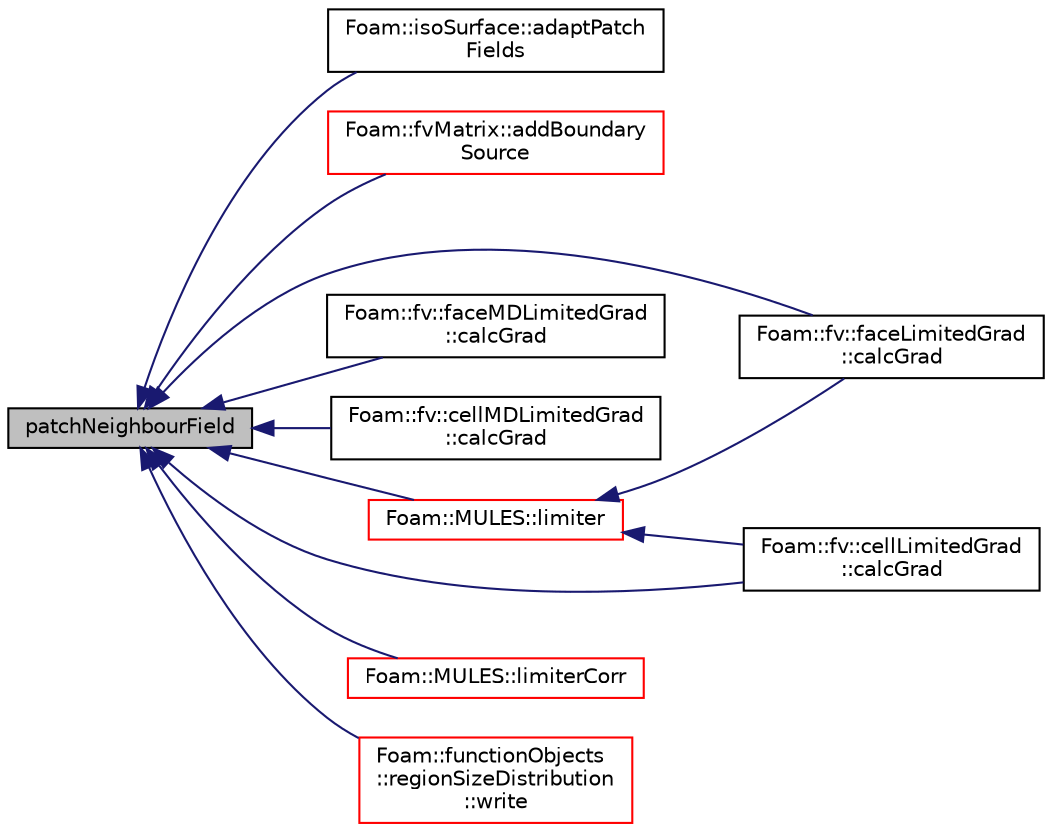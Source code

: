 digraph "patchNeighbourField"
{
  bgcolor="transparent";
  edge [fontname="Helvetica",fontsize="10",labelfontname="Helvetica",labelfontsize="10"];
  node [fontname="Helvetica",fontsize="10",shape=record];
  rankdir="LR";
  Node1 [label="patchNeighbourField",height=0.2,width=0.4,color="black", fillcolor="grey75", style="filled", fontcolor="black"];
  Node1 -> Node2 [dir="back",color="midnightblue",fontsize="10",style="solid",fontname="Helvetica"];
  Node2 [label="Foam::isoSurface::adaptPatch\lFields",height=0.2,width=0.4,color="black",URL="$a01209.html#a1489667dbcf4e85d9403cb3abf9e332f"];
  Node1 -> Node3 [dir="back",color="midnightblue",fontsize="10",style="solid",fontname="Helvetica"];
  Node3 [label="Foam::fvMatrix::addBoundary\lSource",height=0.2,width=0.4,color="red",URL="$a00888.html#a0011948a44dfba18f7aa66cf672fbfec"];
  Node1 -> Node4 [dir="back",color="midnightblue",fontsize="10",style="solid",fontname="Helvetica"];
  Node4 [label="Foam::fv::faceLimitedGrad\l::calcGrad",height=0.2,width=0.4,color="black",URL="$a00736.html#ad8d9cb82461fad7624154d2e66528aa7"];
  Node1 -> Node5 [dir="back",color="midnightblue",fontsize="10",style="solid",fontname="Helvetica"];
  Node5 [label="Foam::fv::faceMDLimitedGrad\l::calcGrad",height=0.2,width=0.4,color="black",URL="$a00738.html#ad8d9cb82461fad7624154d2e66528aa7"];
  Node1 -> Node6 [dir="back",color="midnightblue",fontsize="10",style="solid",fontname="Helvetica"];
  Node6 [label="Foam::fv::cellMDLimitedGrad\l::calcGrad",height=0.2,width=0.4,color="black",URL="$a00216.html#a9e6946d5c172823826c394cab9979f17"];
  Node1 -> Node7 [dir="back",color="midnightblue",fontsize="10",style="solid",fontname="Helvetica"];
  Node7 [label="Foam::fv::cellLimitedGrad\l::calcGrad",height=0.2,width=0.4,color="black",URL="$a00212.html#a9e6946d5c172823826c394cab9979f17"];
  Node1 -> Node8 [dir="back",color="midnightblue",fontsize="10",style="solid",fontname="Helvetica"];
  Node8 [label="Foam::MULES::limiter",height=0.2,width=0.4,color="red",URL="$a11038.html#ae7bb06bb4b6724eb8a202da04f6e5557"];
  Node8 -> Node7 [dir="back",color="midnightblue",fontsize="10",style="solid",fontname="Helvetica"];
  Node8 -> Node4 [dir="back",color="midnightblue",fontsize="10",style="solid",fontname="Helvetica"];
  Node1 -> Node9 [dir="back",color="midnightblue",fontsize="10",style="solid",fontname="Helvetica"];
  Node9 [label="Foam::MULES::limiterCorr",height=0.2,width=0.4,color="red",URL="$a11038.html#a94d3a088ccd04c49be0be5bbfb218379"];
  Node1 -> Node10 [dir="back",color="midnightblue",fontsize="10",style="solid",fontname="Helvetica"];
  Node10 [label="Foam::functionObjects\l::regionSizeDistribution\l::write",height=0.2,width=0.4,color="red",URL="$a02188.html#aac759501cf6c7895a70eecbef0226ae1",tooltip="Calculate the regionSizeDistribution and write. "];
}
